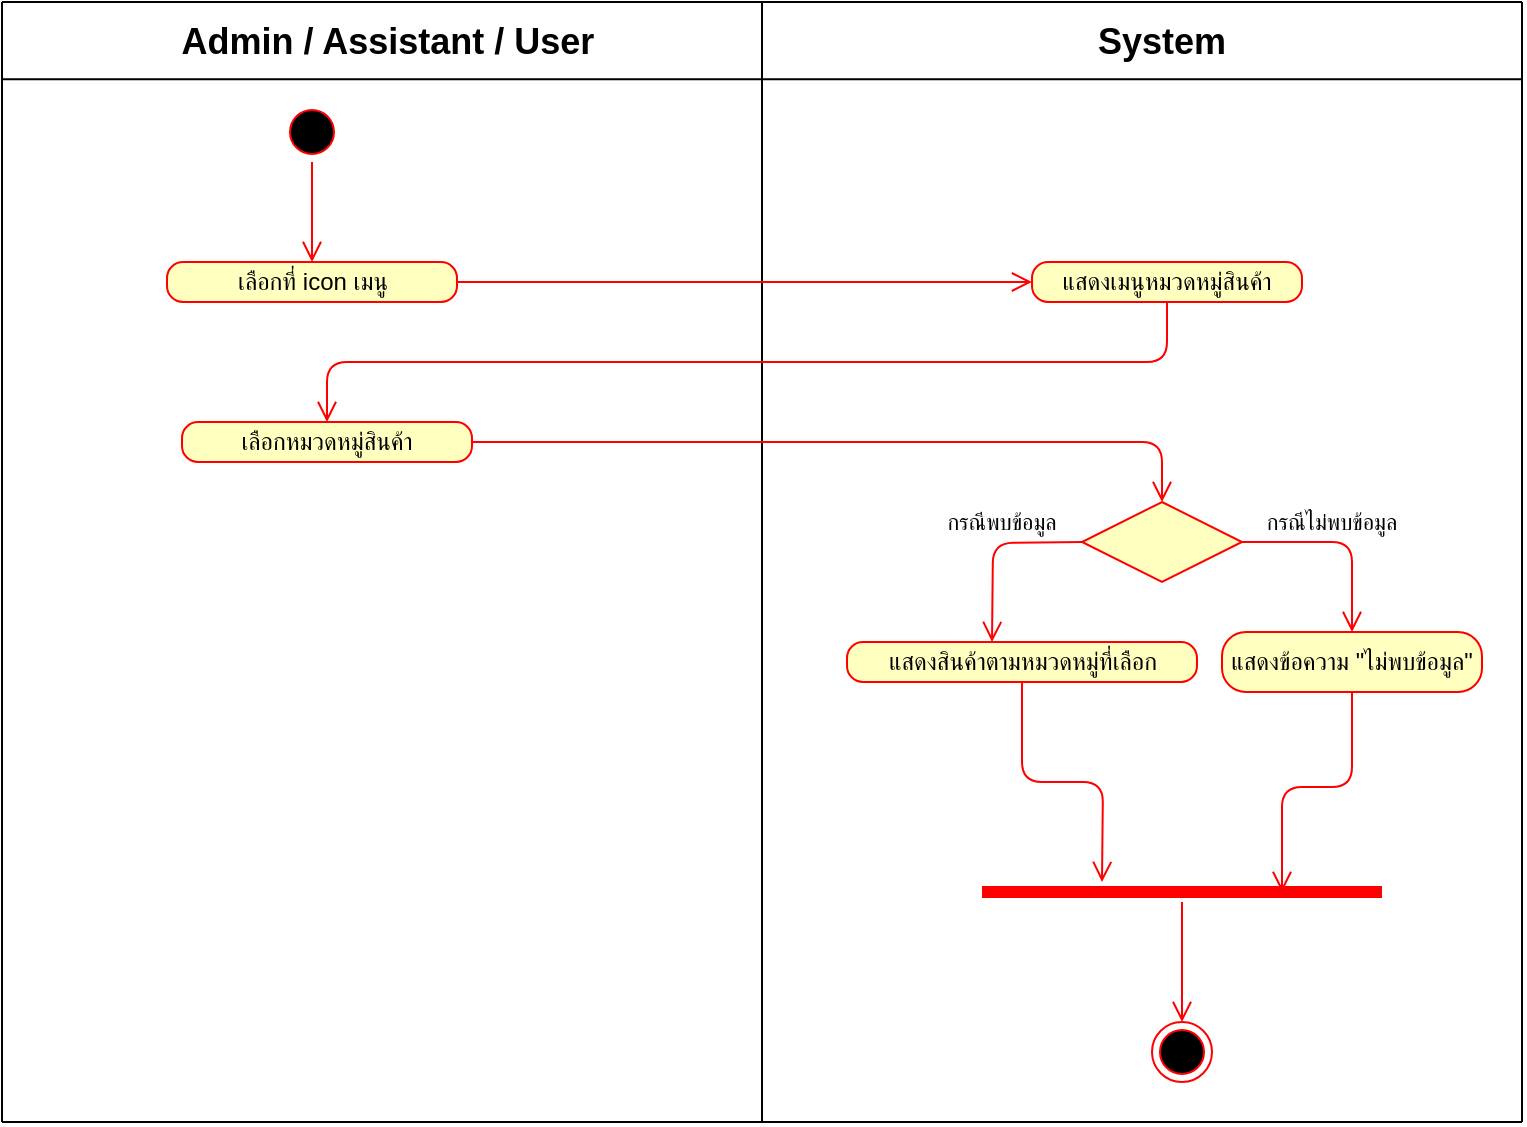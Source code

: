 <mxfile version="13.3.9" type="device"><diagram id="cFun0uLYScWGSc1wONvR" name="Page-1"><mxGraphModel dx="801" dy="513" grid="1" gridSize="10" guides="1" tooltips="1" connect="1" arrows="1" fold="1" page="1" pageScale="1" pageWidth="827" pageHeight="1169" math="0" shadow="0"><root><mxCell id="0"/><mxCell id="1" parent="0"/><mxCell id="8Ly0fzJCCH81qdeTu1yw-59" value="" style="endArrow=none;html=1;" parent="1" edge="1"><mxGeometry width="50" height="50" relative="1" as="geometry"><mxPoint x="420" y="600" as="sourcePoint"/><mxPoint x="420" y="40" as="targetPoint"/></mxGeometry></mxCell><mxCell id="8Ly0fzJCCH81qdeTu1yw-60" value="" style="endArrow=none;html=1;" parent="1" edge="1"><mxGeometry width="50" height="50" relative="1" as="geometry"><mxPoint x="40" y="600" as="sourcePoint"/><mxPoint x="40" y="40" as="targetPoint"/></mxGeometry></mxCell><mxCell id="8Ly0fzJCCH81qdeTu1yw-61" value="" style="endArrow=none;html=1;" parent="1" edge="1"><mxGeometry width="50" height="50" relative="1" as="geometry"><mxPoint x="800" y="600" as="sourcePoint"/><mxPoint x="800" y="40" as="targetPoint"/></mxGeometry></mxCell><mxCell id="8Ly0fzJCCH81qdeTu1yw-62" value="" style="endArrow=none;html=1;" parent="1" edge="1"><mxGeometry width="50" height="50" relative="1" as="geometry"><mxPoint x="800" y="40" as="sourcePoint"/><mxPoint x="40" y="40" as="targetPoint"/></mxGeometry></mxCell><mxCell id="8Ly0fzJCCH81qdeTu1yw-63" value="" style="endArrow=none;html=1;" parent="1" edge="1"><mxGeometry width="50" height="50" relative="1" as="geometry"><mxPoint x="800" y="78.67" as="sourcePoint"/><mxPoint x="40" y="78.67" as="targetPoint"/></mxGeometry></mxCell><mxCell id="8Ly0fzJCCH81qdeTu1yw-64" value="&lt;font style=&quot;font-size: 18px&quot;&gt;&lt;b&gt;Admin / Assistant / User&lt;/b&gt;&lt;/font&gt;" style="text;html=1;strokeColor=none;fillColor=none;align=center;verticalAlign=middle;whiteSpace=wrap;rounded=0;" parent="1" vertex="1"><mxGeometry x="122.5" y="50" width="220" height="20" as="geometry"/></mxCell><mxCell id="8Ly0fzJCCH81qdeTu1yw-65" value="&lt;font style=&quot;font-size: 18px&quot;&gt;&lt;b&gt;System&lt;/b&gt;&lt;/font&gt;" style="text;html=1;strokeColor=none;fillColor=none;align=center;verticalAlign=middle;whiteSpace=wrap;rounded=0;" parent="1" vertex="1"><mxGeometry x="600" y="50" width="40" height="20" as="geometry"/></mxCell><mxCell id="8Ly0fzJCCH81qdeTu1yw-66" value="" style="endArrow=none;html=1;" parent="1" edge="1"><mxGeometry width="50" height="50" relative="1" as="geometry"><mxPoint x="800" y="600" as="sourcePoint"/><mxPoint x="40" y="600" as="targetPoint"/></mxGeometry></mxCell><mxCell id="eu8TSUsdYFXi6fLhLV_U-1" value="เลือกที่ icon เมนู" style="rounded=1;whiteSpace=wrap;html=1;arcSize=40;fontColor=#000000;fillColor=#ffffc0;strokeColor=#ff0000;" parent="1" vertex="1"><mxGeometry x="122.5" y="170" width="145" height="20" as="geometry"/></mxCell><mxCell id="eu8TSUsdYFXi6fLhLV_U-2" value="" style="edgeStyle=orthogonalEdgeStyle;html=1;verticalAlign=bottom;endArrow=open;endSize=8;strokeColor=#ff0000;exitX=1;exitY=0.5;exitDx=0;exitDy=0;entryX=0;entryY=0.5;entryDx=0;entryDy=0;" parent="1" source="eu8TSUsdYFXi6fLhLV_U-1" target="Rhs5KJEID6S7BxAIHZOt-17" edge="1"><mxGeometry relative="1" as="geometry"><mxPoint x="540" y="200" as="targetPoint"/><mxPoint x="350" y="220" as="sourcePoint"/></mxGeometry></mxCell><mxCell id="eu8TSUsdYFXi6fLhLV_U-3" value="" style="ellipse;html=1;shape=startState;fillColor=#000000;strokeColor=#ff0000;" parent="1" vertex="1"><mxGeometry x="180" y="90" width="30" height="30" as="geometry"/></mxCell><mxCell id="eu8TSUsdYFXi6fLhLV_U-4" value="" style="edgeStyle=orthogonalEdgeStyle;html=1;verticalAlign=bottom;endArrow=open;endSize=8;strokeColor=#ff0000;entryX=0.5;entryY=0;entryDx=0;entryDy=0;" parent="1" source="eu8TSUsdYFXi6fLhLV_U-3" target="eu8TSUsdYFXi6fLhLV_U-1" edge="1"><mxGeometry relative="1" as="geometry"><mxPoint x="195" y="140" as="targetPoint"/></mxGeometry></mxCell><mxCell id="eu8TSUsdYFXi6fLhLV_U-61" value="" style="ellipse;html=1;shape=endState;fillColor=#000000;strokeColor=#ff0000;" parent="1" vertex="1"><mxGeometry x="615" y="550" width="30" height="30" as="geometry"/></mxCell><mxCell id="8W93pHpJw84_-ZhIpoIu-9" value="" style="edgeStyle=orthogonalEdgeStyle;html=1;verticalAlign=bottom;endArrow=open;endSize=8;strokeColor=#ff0000;entryX=0.5;entryY=0;entryDx=0;entryDy=0;" parent="1" source="Rhs5KJEID6S7BxAIHZOt-1" target="eu8TSUsdYFXi6fLhLV_U-61" edge="1"><mxGeometry relative="1" as="geometry"><mxPoint x="205" y="150" as="targetPoint"/><mxPoint x="540" y="640" as="sourcePoint"/></mxGeometry></mxCell><mxCell id="Rhs5KJEID6S7BxAIHZOt-1" value="" style="shape=line;html=1;strokeWidth=6;strokeColor=#ff0000;" parent="1" vertex="1"><mxGeometry x="530" y="480" width="200" height="10" as="geometry"/></mxCell><mxCell id="Rhs5KJEID6S7BxAIHZOt-17" value="แสดงเมนูหมวดหมู่สินค้า" style="rounded=1;whiteSpace=wrap;html=1;arcSize=40;fontColor=#000000;fillColor=#ffffc0;strokeColor=#ff0000;" parent="1" vertex="1"><mxGeometry x="555" y="170" width="135" height="20" as="geometry"/></mxCell><mxCell id="Rhs5KJEID6S7BxAIHZOt-20" value="เลือกหมวดหมู่สินค้า" style="rounded=1;whiteSpace=wrap;html=1;arcSize=40;fontColor=#000000;fillColor=#ffffc0;strokeColor=#ff0000;" parent="1" vertex="1"><mxGeometry x="130" y="250" width="145" height="20" as="geometry"/></mxCell><mxCell id="Rhs5KJEID6S7BxAIHZOt-22" value="" style="rhombus;whiteSpace=wrap;html=1;fillColor=#ffffc0;strokeColor=#ff0000;" parent="1" vertex="1"><mxGeometry x="580" y="290" width="80" height="40" as="geometry"/></mxCell><mxCell id="Rhs5KJEID6S7BxAIHZOt-25" value="แสดงข้อความ &quot;ไม่พบข้อมูล&quot;" style="rounded=1;whiteSpace=wrap;html=1;arcSize=40;fontColor=#000000;fillColor=#ffffc0;strokeColor=#ff0000;" parent="1" vertex="1"><mxGeometry x="650" y="355" width="130" height="30" as="geometry"/></mxCell><mxCell id="Rhs5KJEID6S7BxAIHZOt-26" value="&lt;font style=&quot;font-size: 11px&quot;&gt;กรณีพบข้อมูล&lt;/font&gt;" style="text;html=1;strokeColor=none;fillColor=none;align=center;verticalAlign=middle;whiteSpace=wrap;rounded=0;" parent="1" vertex="1"><mxGeometry x="495" y="290" width="90" height="20" as="geometry"/></mxCell><mxCell id="Rhs5KJEID6S7BxAIHZOt-27" value="&lt;font style=&quot;font-size: 11px&quot;&gt;กรณีไม่พบข้อมูล&lt;/font&gt;" style="text;html=1;strokeColor=none;fillColor=none;align=center;verticalAlign=middle;whiteSpace=wrap;rounded=0;" parent="1" vertex="1"><mxGeometry x="660" y="290" width="90" height="20" as="geometry"/></mxCell><mxCell id="Rhs5KJEID6S7BxAIHZOt-29" value="" style="edgeStyle=orthogonalEdgeStyle;html=1;verticalAlign=bottom;endArrow=open;endSize=8;strokeColor=#ff0000;exitX=0;exitY=0.5;exitDx=0;exitDy=0;entryX=0.5;entryY=0;entryDx=0;entryDy=0;" parent="1" edge="1"><mxGeometry relative="1" as="geometry"><mxPoint x="535" y="360" as="targetPoint"/><mxPoint x="580" y="310" as="sourcePoint"/></mxGeometry></mxCell><mxCell id="Rhs5KJEID6S7BxAIHZOt-30" value="" style="edgeStyle=orthogonalEdgeStyle;html=1;verticalAlign=bottom;endArrow=open;endSize=8;strokeColor=#ff0000;exitX=1;exitY=0.5;exitDx=0;exitDy=0;entryX=0.5;entryY=0;entryDx=0;entryDy=0;" parent="1" source="Rhs5KJEID6S7BxAIHZOt-22" target="Rhs5KJEID6S7BxAIHZOt-25" edge="1"><mxGeometry relative="1" as="geometry"><mxPoint x="672.5" y="510" as="targetPoint"/><mxPoint x="717.5" y="460" as="sourcePoint"/></mxGeometry></mxCell><mxCell id="Rhs5KJEID6S7BxAIHZOt-33" value="" style="edgeStyle=orthogonalEdgeStyle;html=1;verticalAlign=bottom;endArrow=open;endSize=8;strokeColor=#ff0000;exitX=0.5;exitY=1;exitDx=0;exitDy=0;entryX=0.75;entryY=0.5;entryDx=0;entryDy=0;entryPerimeter=0;" parent="1" source="Rhs5KJEID6S7BxAIHZOt-25" target="Rhs5KJEID6S7BxAIHZOt-1" edge="1"><mxGeometry relative="1" as="geometry"><mxPoint x="770" y="480" as="targetPoint"/><mxPoint x="575" y="530" as="sourcePoint"/></mxGeometry></mxCell><mxCell id="Rhs5KJEID6S7BxAIHZOt-36" value="" style="edgeStyle=orthogonalEdgeStyle;html=1;verticalAlign=bottom;endArrow=open;endSize=8;strokeColor=#ff0000;exitX=0.5;exitY=1;exitDx=0;exitDy=0;entryX=0.5;entryY=0;entryDx=0;entryDy=0;" parent="1" source="Rhs5KJEID6S7BxAIHZOt-17" target="Rhs5KJEID6S7BxAIHZOt-20" edge="1"><mxGeometry relative="1" as="geometry"><mxPoint x="587.5" y="270" as="targetPoint"/><mxPoint x="300" y="270" as="sourcePoint"/></mxGeometry></mxCell><mxCell id="Rhs5KJEID6S7BxAIHZOt-37" value="แสดงสินค้าตามหมวดหมู่ที่เลือก" style="rounded=1;whiteSpace=wrap;html=1;arcSize=40;fontColor=#000000;fillColor=#ffffc0;strokeColor=#ff0000;" parent="1" vertex="1"><mxGeometry x="462.5" y="360" width="175" height="20" as="geometry"/></mxCell><mxCell id="Rhs5KJEID6S7BxAIHZOt-38" value="" style="html=1;verticalAlign=bottom;endArrow=open;endSize=8;strokeColor=#ff0000;exitX=1;exitY=0.5;exitDx=0;exitDy=0;entryX=0.5;entryY=0;entryDx=0;entryDy=0;edgeStyle=orthogonalEdgeStyle;" parent="1" source="Rhs5KJEID6S7BxAIHZOt-20" target="Rhs5KJEID6S7BxAIHZOt-22" edge="1"><mxGeometry relative="1" as="geometry"><mxPoint x="500" y="260" as="targetPoint"/><mxPoint x="275" y="269.5" as="sourcePoint"/></mxGeometry></mxCell><mxCell id="Rhs5KJEID6S7BxAIHZOt-39" value="" style="edgeStyle=orthogonalEdgeStyle;html=1;verticalAlign=bottom;endArrow=open;endSize=8;strokeColor=#ff0000;exitX=0.5;exitY=1;exitDx=0;exitDy=0;" parent="1" source="Rhs5KJEID6S7BxAIHZOt-37" edge="1"><mxGeometry relative="1" as="geometry"><mxPoint x="590" y="480" as="targetPoint"/><mxPoint x="615" y="390" as="sourcePoint"/></mxGeometry></mxCell></root></mxGraphModel></diagram></mxfile>